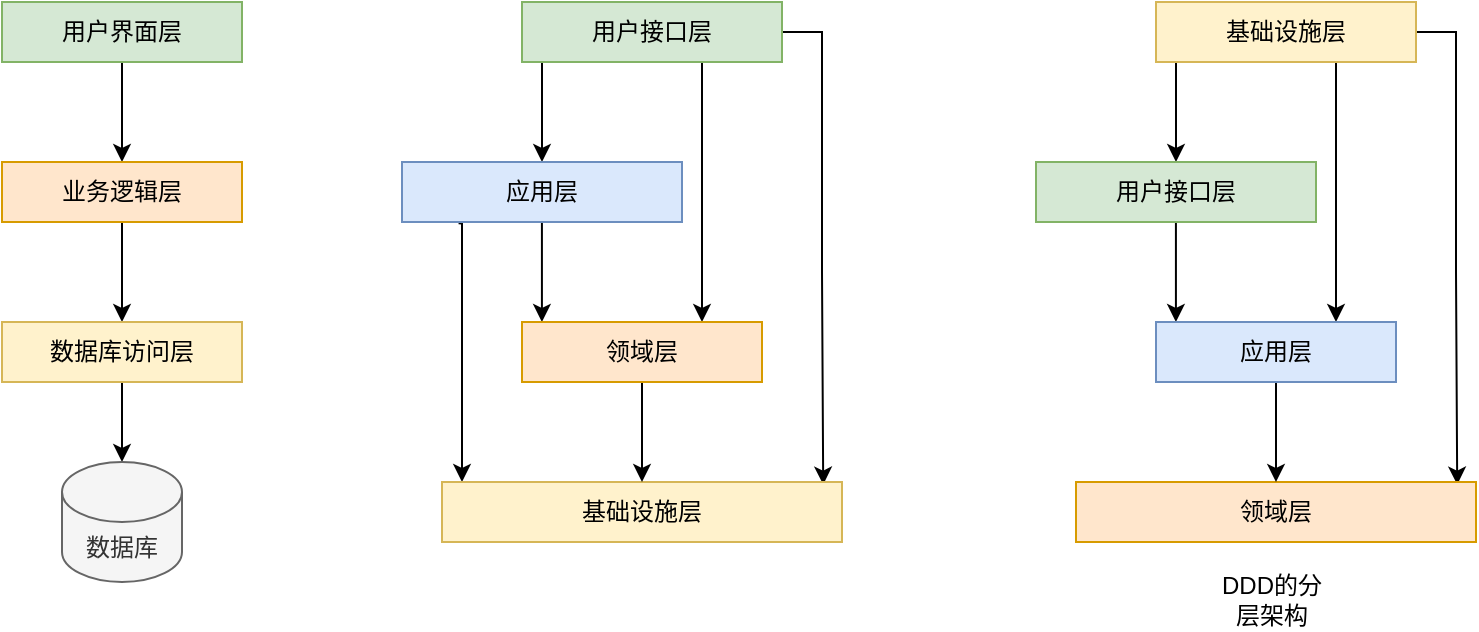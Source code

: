 <mxfile version="15.7.0" type="device" pages="2"><diagram id="1BXatzU5cT59xtaMDM9R" name="分层架构"><mxGraphModel dx="701" dy="438" grid="0" gridSize="10" guides="1" tooltips="1" connect="1" arrows="1" fold="1" page="1" pageScale="1" pageWidth="827" pageHeight="1169" math="0" shadow="0"><root><mxCell id="0"/><mxCell id="1" parent="0"/><mxCell id="rxjrUCJnABxFtGXeR4TW-5" style="edgeStyle=orthogonalEdgeStyle;rounded=0;orthogonalLoop=1;jettySize=auto;html=1;entryX=0.5;entryY=0;entryDx=0;entryDy=0;" edge="1" parent="1" source="rxjrUCJnABxFtGXeR4TW-1" target="rxjrUCJnABxFtGXeR4TW-2"><mxGeometry relative="1" as="geometry"/></mxCell><mxCell id="rxjrUCJnABxFtGXeR4TW-1" value="用户界面层" style="rounded=0;whiteSpace=wrap;html=1;fillColor=#d5e8d4;strokeColor=#82b366;" vertex="1" parent="1"><mxGeometry x="90" y="90" width="120" height="30" as="geometry"/></mxCell><mxCell id="rxjrUCJnABxFtGXeR4TW-6" style="edgeStyle=orthogonalEdgeStyle;rounded=0;orthogonalLoop=1;jettySize=auto;html=1;entryX=0.5;entryY=0;entryDx=0;entryDy=0;" edge="1" parent="1" source="rxjrUCJnABxFtGXeR4TW-2" target="rxjrUCJnABxFtGXeR4TW-3"><mxGeometry relative="1" as="geometry"/></mxCell><mxCell id="rxjrUCJnABxFtGXeR4TW-2" value="业务逻辑层" style="rounded=0;whiteSpace=wrap;html=1;fillColor=#ffe6cc;strokeColor=#d79b00;" vertex="1" parent="1"><mxGeometry x="90" y="170" width="120" height="30" as="geometry"/></mxCell><mxCell id="rxjrUCJnABxFtGXeR4TW-7" style="edgeStyle=orthogonalEdgeStyle;rounded=0;orthogonalLoop=1;jettySize=auto;html=1;entryX=0.5;entryY=0;entryDx=0;entryDy=0;entryPerimeter=0;" edge="1" parent="1" source="rxjrUCJnABxFtGXeR4TW-3" target="rxjrUCJnABxFtGXeR4TW-4"><mxGeometry relative="1" as="geometry"/></mxCell><mxCell id="rxjrUCJnABxFtGXeR4TW-3" value="数据库访问层" style="rounded=0;whiteSpace=wrap;html=1;fillColor=#fff2cc;strokeColor=#d6b656;" vertex="1" parent="1"><mxGeometry x="90" y="250" width="120" height="30" as="geometry"/></mxCell><mxCell id="rxjrUCJnABxFtGXeR4TW-4" value="数据库" style="shape=cylinder3;whiteSpace=wrap;html=1;boundedLbl=1;backgroundOutline=1;size=15;fillColor=#f5f5f5;fontColor=#333333;strokeColor=#666666;" vertex="1" parent="1"><mxGeometry x="120" y="320" width="60" height="60" as="geometry"/></mxCell><mxCell id="rxjrUCJnABxFtGXeR4TW-19" style="edgeStyle=orthogonalEdgeStyle;rounded=0;orthogonalLoop=1;jettySize=auto;html=1;entryX=0.5;entryY=0;entryDx=0;entryDy=0;" edge="1" parent="1" source="rxjrUCJnABxFtGXeR4TW-8" target="rxjrUCJnABxFtGXeR4TW-9"><mxGeometry relative="1" as="geometry"><Array as="points"><mxPoint x="360" y="140"/><mxPoint x="360" y="140"/></Array></mxGeometry></mxCell><mxCell id="rxjrUCJnABxFtGXeR4TW-20" style="edgeStyle=orthogonalEdgeStyle;rounded=0;orthogonalLoop=1;jettySize=auto;html=1;entryX=0.75;entryY=0;entryDx=0;entryDy=0;" edge="1" parent="1" source="rxjrUCJnABxFtGXeR4TW-8" target="rxjrUCJnABxFtGXeR4TW-10"><mxGeometry relative="1" as="geometry"><Array as="points"><mxPoint x="440" y="130"/><mxPoint x="440" y="130"/></Array></mxGeometry></mxCell><mxCell id="rxjrUCJnABxFtGXeR4TW-22" style="edgeStyle=orthogonalEdgeStyle;rounded=0;orthogonalLoop=1;jettySize=auto;html=1;entryX=0.953;entryY=0.044;entryDx=0;entryDy=0;exitX=1;exitY=0.5;exitDx=0;exitDy=0;entryPerimeter=0;" edge="1" parent="1" source="rxjrUCJnABxFtGXeR4TW-8" target="rxjrUCJnABxFtGXeR4TW-11"><mxGeometry relative="1" as="geometry"/></mxCell><mxCell id="rxjrUCJnABxFtGXeR4TW-8" value="用户接口层" style="rounded=0;whiteSpace=wrap;html=1;fillColor=#d5e8d4;strokeColor=#82b366;" vertex="1" parent="1"><mxGeometry x="350" y="90" width="130" height="30" as="geometry"/></mxCell><mxCell id="rxjrUCJnABxFtGXeR4TW-18" style="edgeStyle=orthogonalEdgeStyle;rounded=0;orthogonalLoop=1;jettySize=auto;html=1;entryX=0.083;entryY=0;entryDx=0;entryDy=0;entryPerimeter=0;" edge="1" parent="1" source="rxjrUCJnABxFtGXeR4TW-9" target="rxjrUCJnABxFtGXeR4TW-10"><mxGeometry relative="1" as="geometry"/></mxCell><mxCell id="rxjrUCJnABxFtGXeR4TW-23" style="edgeStyle=orthogonalEdgeStyle;rounded=0;orthogonalLoop=1;jettySize=auto;html=1;exitX=0.202;exitY=1.022;exitDx=0;exitDy=0;exitPerimeter=0;" edge="1" parent="1" source="rxjrUCJnABxFtGXeR4TW-9"><mxGeometry relative="1" as="geometry"><mxPoint x="320" y="330" as="targetPoint"/><Array as="points"><mxPoint x="320" y="201"/></Array></mxGeometry></mxCell><mxCell id="rxjrUCJnABxFtGXeR4TW-9" value="应用层" style="rounded=0;whiteSpace=wrap;html=1;fillColor=#dae8fc;strokeColor=#6c8ebf;" vertex="1" parent="1"><mxGeometry x="290" y="170" width="140" height="30" as="geometry"/></mxCell><mxCell id="rxjrUCJnABxFtGXeR4TW-11" value="基础设施层" style="rounded=0;whiteSpace=wrap;html=1;fillColor=#fff2cc;strokeColor=#d6b656;" vertex="1" parent="1"><mxGeometry x="310" y="330" width="200" height="30" as="geometry"/></mxCell><mxCell id="rxjrUCJnABxFtGXeR4TW-21" style="edgeStyle=orthogonalEdgeStyle;rounded=0;orthogonalLoop=1;jettySize=auto;html=1;entryX=0.5;entryY=0;entryDx=0;entryDy=0;" edge="1" parent="1" source="rxjrUCJnABxFtGXeR4TW-10" target="rxjrUCJnABxFtGXeR4TW-11"><mxGeometry relative="1" as="geometry"/></mxCell><mxCell id="rxjrUCJnABxFtGXeR4TW-10" value="领域层" style="rounded=0;whiteSpace=wrap;html=1;fillColor=#ffe6cc;strokeColor=#d79b00;" vertex="1" parent="1"><mxGeometry x="350" y="250" width="120" height="30" as="geometry"/></mxCell><mxCell id="rxjrUCJnABxFtGXeR4TW-24" style="edgeStyle=orthogonalEdgeStyle;rounded=0;orthogonalLoop=1;jettySize=auto;html=1;entryX=0.5;entryY=0;entryDx=0;entryDy=0;" edge="1" parent="1" source="rxjrUCJnABxFtGXeR4TW-27" target="rxjrUCJnABxFtGXeR4TW-30"><mxGeometry relative="1" as="geometry"><Array as="points"><mxPoint x="677" y="140"/><mxPoint x="677" y="140"/></Array></mxGeometry></mxCell><mxCell id="rxjrUCJnABxFtGXeR4TW-25" style="edgeStyle=orthogonalEdgeStyle;rounded=0;orthogonalLoop=1;jettySize=auto;html=1;entryX=0.75;entryY=0;entryDx=0;entryDy=0;" edge="1" parent="1" source="rxjrUCJnABxFtGXeR4TW-27" target="rxjrUCJnABxFtGXeR4TW-33"><mxGeometry relative="1" as="geometry"><Array as="points"><mxPoint x="757" y="130"/><mxPoint x="757" y="130"/></Array></mxGeometry></mxCell><mxCell id="rxjrUCJnABxFtGXeR4TW-26" style="edgeStyle=orthogonalEdgeStyle;rounded=0;orthogonalLoop=1;jettySize=auto;html=1;entryX=0.953;entryY=0.044;entryDx=0;entryDy=0;exitX=1;exitY=0.5;exitDx=0;exitDy=0;entryPerimeter=0;" edge="1" parent="1" source="rxjrUCJnABxFtGXeR4TW-27" target="rxjrUCJnABxFtGXeR4TW-31"><mxGeometry relative="1" as="geometry"/></mxCell><mxCell id="rxjrUCJnABxFtGXeR4TW-27" value="基础设施层" style="rounded=0;whiteSpace=wrap;html=1;fillColor=#fff2cc;strokeColor=#d6b656;" vertex="1" parent="1"><mxGeometry x="667" y="90" width="130" height="30" as="geometry"/></mxCell><mxCell id="rxjrUCJnABxFtGXeR4TW-28" style="edgeStyle=orthogonalEdgeStyle;rounded=0;orthogonalLoop=1;jettySize=auto;html=1;entryX=0.083;entryY=0;entryDx=0;entryDy=0;entryPerimeter=0;" edge="1" parent="1" source="rxjrUCJnABxFtGXeR4TW-30" target="rxjrUCJnABxFtGXeR4TW-33"><mxGeometry relative="1" as="geometry"/></mxCell><mxCell id="rxjrUCJnABxFtGXeR4TW-30" value="用户接口层" style="rounded=0;whiteSpace=wrap;html=1;fillColor=#d5e8d4;strokeColor=#82b366;" vertex="1" parent="1"><mxGeometry x="607" y="170" width="140" height="30" as="geometry"/></mxCell><mxCell id="rxjrUCJnABxFtGXeR4TW-31" value="领域层" style="rounded=0;whiteSpace=wrap;html=1;fillColor=#ffe6cc;strokeColor=#d79b00;" vertex="1" parent="1"><mxGeometry x="627" y="330" width="200" height="30" as="geometry"/></mxCell><mxCell id="rxjrUCJnABxFtGXeR4TW-32" style="edgeStyle=orthogonalEdgeStyle;rounded=0;orthogonalLoop=1;jettySize=auto;html=1;entryX=0.5;entryY=0;entryDx=0;entryDy=0;" edge="1" parent="1" source="rxjrUCJnABxFtGXeR4TW-33" target="rxjrUCJnABxFtGXeR4TW-31"><mxGeometry relative="1" as="geometry"/></mxCell><mxCell id="rxjrUCJnABxFtGXeR4TW-33" value="应用层" style="rounded=0;whiteSpace=wrap;html=1;fillColor=#dae8fc;strokeColor=#6c8ebf;" vertex="1" parent="1"><mxGeometry x="667" y="250" width="120" height="30" as="geometry"/></mxCell><mxCell id="rxjrUCJnABxFtGXeR4TW-34" value="DDD的分层架构" style="text;html=1;strokeColor=none;fillColor=none;align=center;verticalAlign=middle;whiteSpace=wrap;rounded=0;" vertex="1" parent="1"><mxGeometry x="695" y="374" width="60" height="30" as="geometry"/></mxCell></root></mxGraphModel></diagram><diagram id="bZK66so9Z92ojnfvH7Y1" name="DDD的技术架构图"><mxGraphModel dx="701" dy="438" grid="0" gridSize="10" guides="1" tooltips="1" connect="1" arrows="1" fold="1" page="1" pageScale="1" pageWidth="827" pageHeight="1169" math="0" shadow="0"><root><mxCell id="EMcrsmWqJuCWt012cW7Z-0"/><mxCell id="EMcrsmWqJuCWt012cW7Z-1" parent="EMcrsmWqJuCWt012cW7Z-0"/><mxCell id="7mXcJ9ZAdhCigQ58FuwN-0" value="" style="rounded=0;whiteSpace=wrap;html=1;fillColor=#ffe6cc;strokeColor=#d79b00;" vertex="1" parent="EMcrsmWqJuCWt012cW7Z-1"><mxGeometry x="75" y="294" width="425" height="102" as="geometry"/></mxCell><mxCell id="R8V4L2UVkvvx2CY8igXC-1" value="" style="rounded=0;whiteSpace=wrap;html=1;fillColor=#dae8fc;strokeColor=#6c8ebf;" vertex="1" parent="EMcrsmWqJuCWt012cW7Z-1"><mxGeometry x="75" y="185" width="425" height="79" as="geometry"/></mxCell><mxCell id="EMcrsmWqJuCWt012cW7Z-12" value="" style="rounded=0;whiteSpace=wrap;html=1;fillColor=#d5e8d4;strokeColor=#82b366;" vertex="1" parent="EMcrsmWqJuCWt012cW7Z-1"><mxGeometry x="74.5" y="76" width="425" height="83" as="geometry"/></mxCell><mxCell id="EMcrsmWqJuCWt012cW7Z-3" value="PC Web" style="rounded=0;whiteSpace=wrap;html=1;" vertex="1" parent="EMcrsmWqJuCWt012cW7Z-1"><mxGeometry x="109" y="107" width="98" height="31" as="geometry"/></mxCell><mxCell id="EMcrsmWqJuCWt012cW7Z-4" value="Android App" style="rounded=0;whiteSpace=wrap;html=1;" vertex="1" parent="EMcrsmWqJuCWt012cW7Z-1"><mxGeometry x="238" y="107" width="98" height="31" as="geometry"/></mxCell><mxCell id="EMcrsmWqJuCWt012cW7Z-5" value="IOS App" style="rounded=0;whiteSpace=wrap;html=1;" vertex="1" parent="EMcrsmWqJuCWt012cW7Z-1"><mxGeometry x="365" y="107" width="98" height="31" as="geometry"/></mxCell><mxCell id="EMcrsmWqJuCWt012cW7Z-6" value="PC Web Applicaiton Service" style="rounded=0;whiteSpace=wrap;html=1;" vertex="1" parent="EMcrsmWqJuCWt012cW7Z-1"><mxGeometry x="130" y="212" width="108" height="41" as="geometry"/></mxCell><mxCell id="EMcrsmWqJuCWt012cW7Z-7" value="Mobile Applicaiton Service" style="rounded=0;whiteSpace=wrap;html=1;" vertex="1" parent="EMcrsmWqJuCWt012cW7Z-1"><mxGeometry x="340" y="212" width="108" height="41" as="geometry"/></mxCell><mxCell id="EMcrsmWqJuCWt012cW7Z-8" value="" style="rounded=0;whiteSpace=wrap;html=1;" vertex="1" parent="EMcrsmWqJuCWt012cW7Z-1"><mxGeometry x="111" y="310" width="146" height="85" as="geometry"/></mxCell><mxCell id="EMcrsmWqJuCWt012cW7Z-9" value="实体" style="rounded=0;whiteSpace=wrap;html=1;" vertex="1" parent="EMcrsmWqJuCWt012cW7Z-1"><mxGeometry x="119" y="338" width="122" height="26" as="geometry"/></mxCell><mxCell id="EMcrsmWqJuCWt012cW7Z-10" value="值对象" style="rounded=0;whiteSpace=wrap;html=1;" vertex="1" parent="EMcrsmWqJuCWt012cW7Z-1"><mxGeometry x="119" y="366" width="122" height="25" as="geometry"/></mxCell><mxCell id="EMcrsmWqJuCWt012cW7Z-11" value="领域服务" style="rounded=0;whiteSpace=wrap;html=1;" vertex="1" parent="EMcrsmWqJuCWt012cW7Z-1"><mxGeometry x="336" y="338" width="98" height="31" as="geometry"/></mxCell><mxCell id="R8V4L2UVkvvx2CY8igXC-0" value="应用接口层" style="text;html=1;strokeColor=none;fillColor=none;align=center;verticalAlign=middle;whiteSpace=wrap;rounded=0;" vertex="1" parent="EMcrsmWqJuCWt012cW7Z-1"><mxGeometry x="253" y="76" width="79" height="30" as="geometry"/></mxCell><mxCell id="R8V4L2UVkvvx2CY8igXC-2" value="应用服务层" style="text;html=1;strokeColor=none;fillColor=none;align=center;verticalAlign=middle;whiteSpace=wrap;rounded=0;" vertex="1" parent="EMcrsmWqJuCWt012cW7Z-1"><mxGeometry x="247.5" y="185" width="79" height="30" as="geometry"/></mxCell><mxCell id="7mXcJ9ZAdhCigQ58FuwN-1" value="领域层" style="text;html=1;strokeColor=none;fillColor=none;align=center;verticalAlign=middle;whiteSpace=wrap;rounded=0;" vertex="1" parent="EMcrsmWqJuCWt012cW7Z-1"><mxGeometry x="247.5" y="294" width="79" height="30" as="geometry"/></mxCell><mxCell id="7mXcJ9ZAdhCigQ58FuwN-2" value="聚合" style="text;html=1;strokeColor=none;fillColor=none;align=center;verticalAlign=middle;whiteSpace=wrap;rounded=0;" vertex="1" parent="EMcrsmWqJuCWt012cW7Z-1"><mxGeometry x="159" y="310" width="60" height="25" as="geometry"/></mxCell><mxCell id="7mXcJ9ZAdhCigQ58FuwN-6" value="" style="shape=corner;whiteSpace=wrap;html=1;fillColor=#f5f5f5;dx=94;dy=83;rotation=-180;fontColor=#333333;strokeColor=#666666;" vertex="1" parent="EMcrsmWqJuCWt012cW7Z-1"><mxGeometry x="75" y="76" width="522" height="422" as="geometry"/></mxCell><mxCell id="7mXcJ9ZAdhCigQ58FuwN-7" value="基础设施层" style="text;html=1;strokeColor=none;fillColor=none;align=center;verticalAlign=middle;whiteSpace=wrap;rounded=0;" vertex="1" parent="EMcrsmWqJuCWt012cW7Z-1"><mxGeometry x="257" y="414" width="79" height="30" as="geometry"/></mxCell><mxCell id="7mXcJ9ZAdhCigQ58FuwN-8" value="数据库" style="rounded=0;whiteSpace=wrap;html=1;" vertex="1" parent="EMcrsmWqJuCWt012cW7Z-1"><mxGeometry x="97" y="448" width="98" height="31" as="geometry"/></mxCell><mxCell id="7mXcJ9ZAdhCigQ58FuwN-9" value="消息队列" style="rounded=0;whiteSpace=wrap;html=1;" vertex="1" parent="EMcrsmWqJuCWt012cW7Z-1"><mxGeometry x="219" y="448" width="98" height="31" as="geometry"/></mxCell><mxCell id="7mXcJ9ZAdhCigQ58FuwN-10" value="事件总线" style="rounded=0;whiteSpace=wrap;html=1;" vertex="1" parent="EMcrsmWqJuCWt012cW7Z-1"><mxGeometry x="345" y="448" width="98" height="31" as="geometry"/></mxCell><mxCell id="7mXcJ9ZAdhCigQ58FuwN-11" value="缓存" style="rounded=0;whiteSpace=wrap;html=1;" vertex="1" parent="EMcrsmWqJuCWt012cW7Z-1"><mxGeometry x="471" y="448" width="98" height="31" as="geometry"/></mxCell><mxCell id="7mXcJ9ZAdhCigQ58FuwN-12" value="API 网关" style="rounded=0;whiteSpace=wrap;html=1;" vertex="1" parent="EMcrsmWqJuCWt012cW7Z-1"><mxGeometry x="511" y="341" width="79" height="31" as="geometry"/></mxCell><mxCell id="7mXcJ9ZAdhCigQ58FuwN-13" value="基础组件" style="rounded=0;whiteSpace=wrap;html=1;" vertex="1" parent="EMcrsmWqJuCWt012cW7Z-1"><mxGeometry x="511" y="237" width="79" height="31" as="geometry"/></mxCell><mxCell id="7mXcJ9ZAdhCigQ58FuwN-14" value="基础服务" style="rounded=0;whiteSpace=wrap;html=1;" vertex="1" parent="EMcrsmWqJuCWt012cW7Z-1"><mxGeometry x="513" y="132" width="79" height="31" as="geometry"/></mxCell><mxCell id="7mXcJ9ZAdhCigQ58FuwN-15" value="基础设施层" style="text;html=1;strokeColor=none;fillColor=none;align=center;verticalAlign=middle;whiteSpace=wrap;rounded=0;" vertex="1" parent="EMcrsmWqJuCWt012cW7Z-1"><mxGeometry x="511" y="87" width="79" height="30" as="geometry"/></mxCell></root></mxGraphModel></diagram></mxfile>